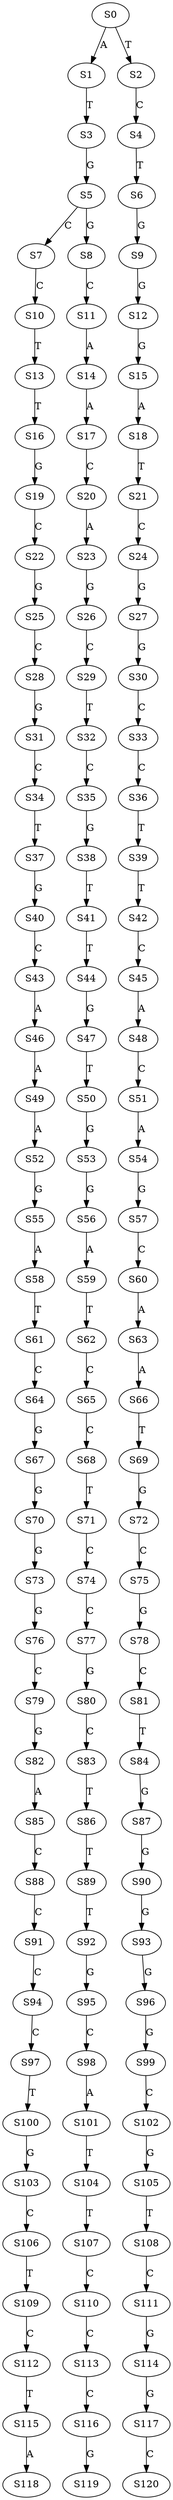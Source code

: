 strict digraph  {
	S0 -> S1 [ label = A ];
	S0 -> S2 [ label = T ];
	S1 -> S3 [ label = T ];
	S2 -> S4 [ label = C ];
	S3 -> S5 [ label = G ];
	S4 -> S6 [ label = T ];
	S5 -> S7 [ label = C ];
	S5 -> S8 [ label = G ];
	S6 -> S9 [ label = G ];
	S7 -> S10 [ label = C ];
	S8 -> S11 [ label = C ];
	S9 -> S12 [ label = G ];
	S10 -> S13 [ label = T ];
	S11 -> S14 [ label = A ];
	S12 -> S15 [ label = G ];
	S13 -> S16 [ label = T ];
	S14 -> S17 [ label = A ];
	S15 -> S18 [ label = A ];
	S16 -> S19 [ label = G ];
	S17 -> S20 [ label = C ];
	S18 -> S21 [ label = T ];
	S19 -> S22 [ label = C ];
	S20 -> S23 [ label = A ];
	S21 -> S24 [ label = C ];
	S22 -> S25 [ label = G ];
	S23 -> S26 [ label = G ];
	S24 -> S27 [ label = G ];
	S25 -> S28 [ label = C ];
	S26 -> S29 [ label = C ];
	S27 -> S30 [ label = G ];
	S28 -> S31 [ label = G ];
	S29 -> S32 [ label = T ];
	S30 -> S33 [ label = C ];
	S31 -> S34 [ label = C ];
	S32 -> S35 [ label = C ];
	S33 -> S36 [ label = C ];
	S34 -> S37 [ label = T ];
	S35 -> S38 [ label = G ];
	S36 -> S39 [ label = T ];
	S37 -> S40 [ label = G ];
	S38 -> S41 [ label = T ];
	S39 -> S42 [ label = T ];
	S40 -> S43 [ label = C ];
	S41 -> S44 [ label = T ];
	S42 -> S45 [ label = C ];
	S43 -> S46 [ label = A ];
	S44 -> S47 [ label = G ];
	S45 -> S48 [ label = A ];
	S46 -> S49 [ label = A ];
	S47 -> S50 [ label = T ];
	S48 -> S51 [ label = C ];
	S49 -> S52 [ label = A ];
	S50 -> S53 [ label = G ];
	S51 -> S54 [ label = A ];
	S52 -> S55 [ label = G ];
	S53 -> S56 [ label = G ];
	S54 -> S57 [ label = G ];
	S55 -> S58 [ label = A ];
	S56 -> S59 [ label = A ];
	S57 -> S60 [ label = C ];
	S58 -> S61 [ label = T ];
	S59 -> S62 [ label = T ];
	S60 -> S63 [ label = A ];
	S61 -> S64 [ label = C ];
	S62 -> S65 [ label = C ];
	S63 -> S66 [ label = A ];
	S64 -> S67 [ label = G ];
	S65 -> S68 [ label = C ];
	S66 -> S69 [ label = T ];
	S67 -> S70 [ label = G ];
	S68 -> S71 [ label = T ];
	S69 -> S72 [ label = G ];
	S70 -> S73 [ label = G ];
	S71 -> S74 [ label = C ];
	S72 -> S75 [ label = C ];
	S73 -> S76 [ label = G ];
	S74 -> S77 [ label = C ];
	S75 -> S78 [ label = G ];
	S76 -> S79 [ label = C ];
	S77 -> S80 [ label = G ];
	S78 -> S81 [ label = C ];
	S79 -> S82 [ label = G ];
	S80 -> S83 [ label = C ];
	S81 -> S84 [ label = T ];
	S82 -> S85 [ label = A ];
	S83 -> S86 [ label = T ];
	S84 -> S87 [ label = G ];
	S85 -> S88 [ label = C ];
	S86 -> S89 [ label = T ];
	S87 -> S90 [ label = G ];
	S88 -> S91 [ label = C ];
	S89 -> S92 [ label = T ];
	S90 -> S93 [ label = G ];
	S91 -> S94 [ label = C ];
	S92 -> S95 [ label = G ];
	S93 -> S96 [ label = G ];
	S94 -> S97 [ label = C ];
	S95 -> S98 [ label = C ];
	S96 -> S99 [ label = G ];
	S97 -> S100 [ label = T ];
	S98 -> S101 [ label = A ];
	S99 -> S102 [ label = C ];
	S100 -> S103 [ label = G ];
	S101 -> S104 [ label = T ];
	S102 -> S105 [ label = G ];
	S103 -> S106 [ label = C ];
	S104 -> S107 [ label = T ];
	S105 -> S108 [ label = T ];
	S106 -> S109 [ label = T ];
	S107 -> S110 [ label = C ];
	S108 -> S111 [ label = C ];
	S109 -> S112 [ label = C ];
	S110 -> S113 [ label = C ];
	S111 -> S114 [ label = G ];
	S112 -> S115 [ label = T ];
	S113 -> S116 [ label = C ];
	S114 -> S117 [ label = G ];
	S115 -> S118 [ label = A ];
	S116 -> S119 [ label = G ];
	S117 -> S120 [ label = C ];
}
